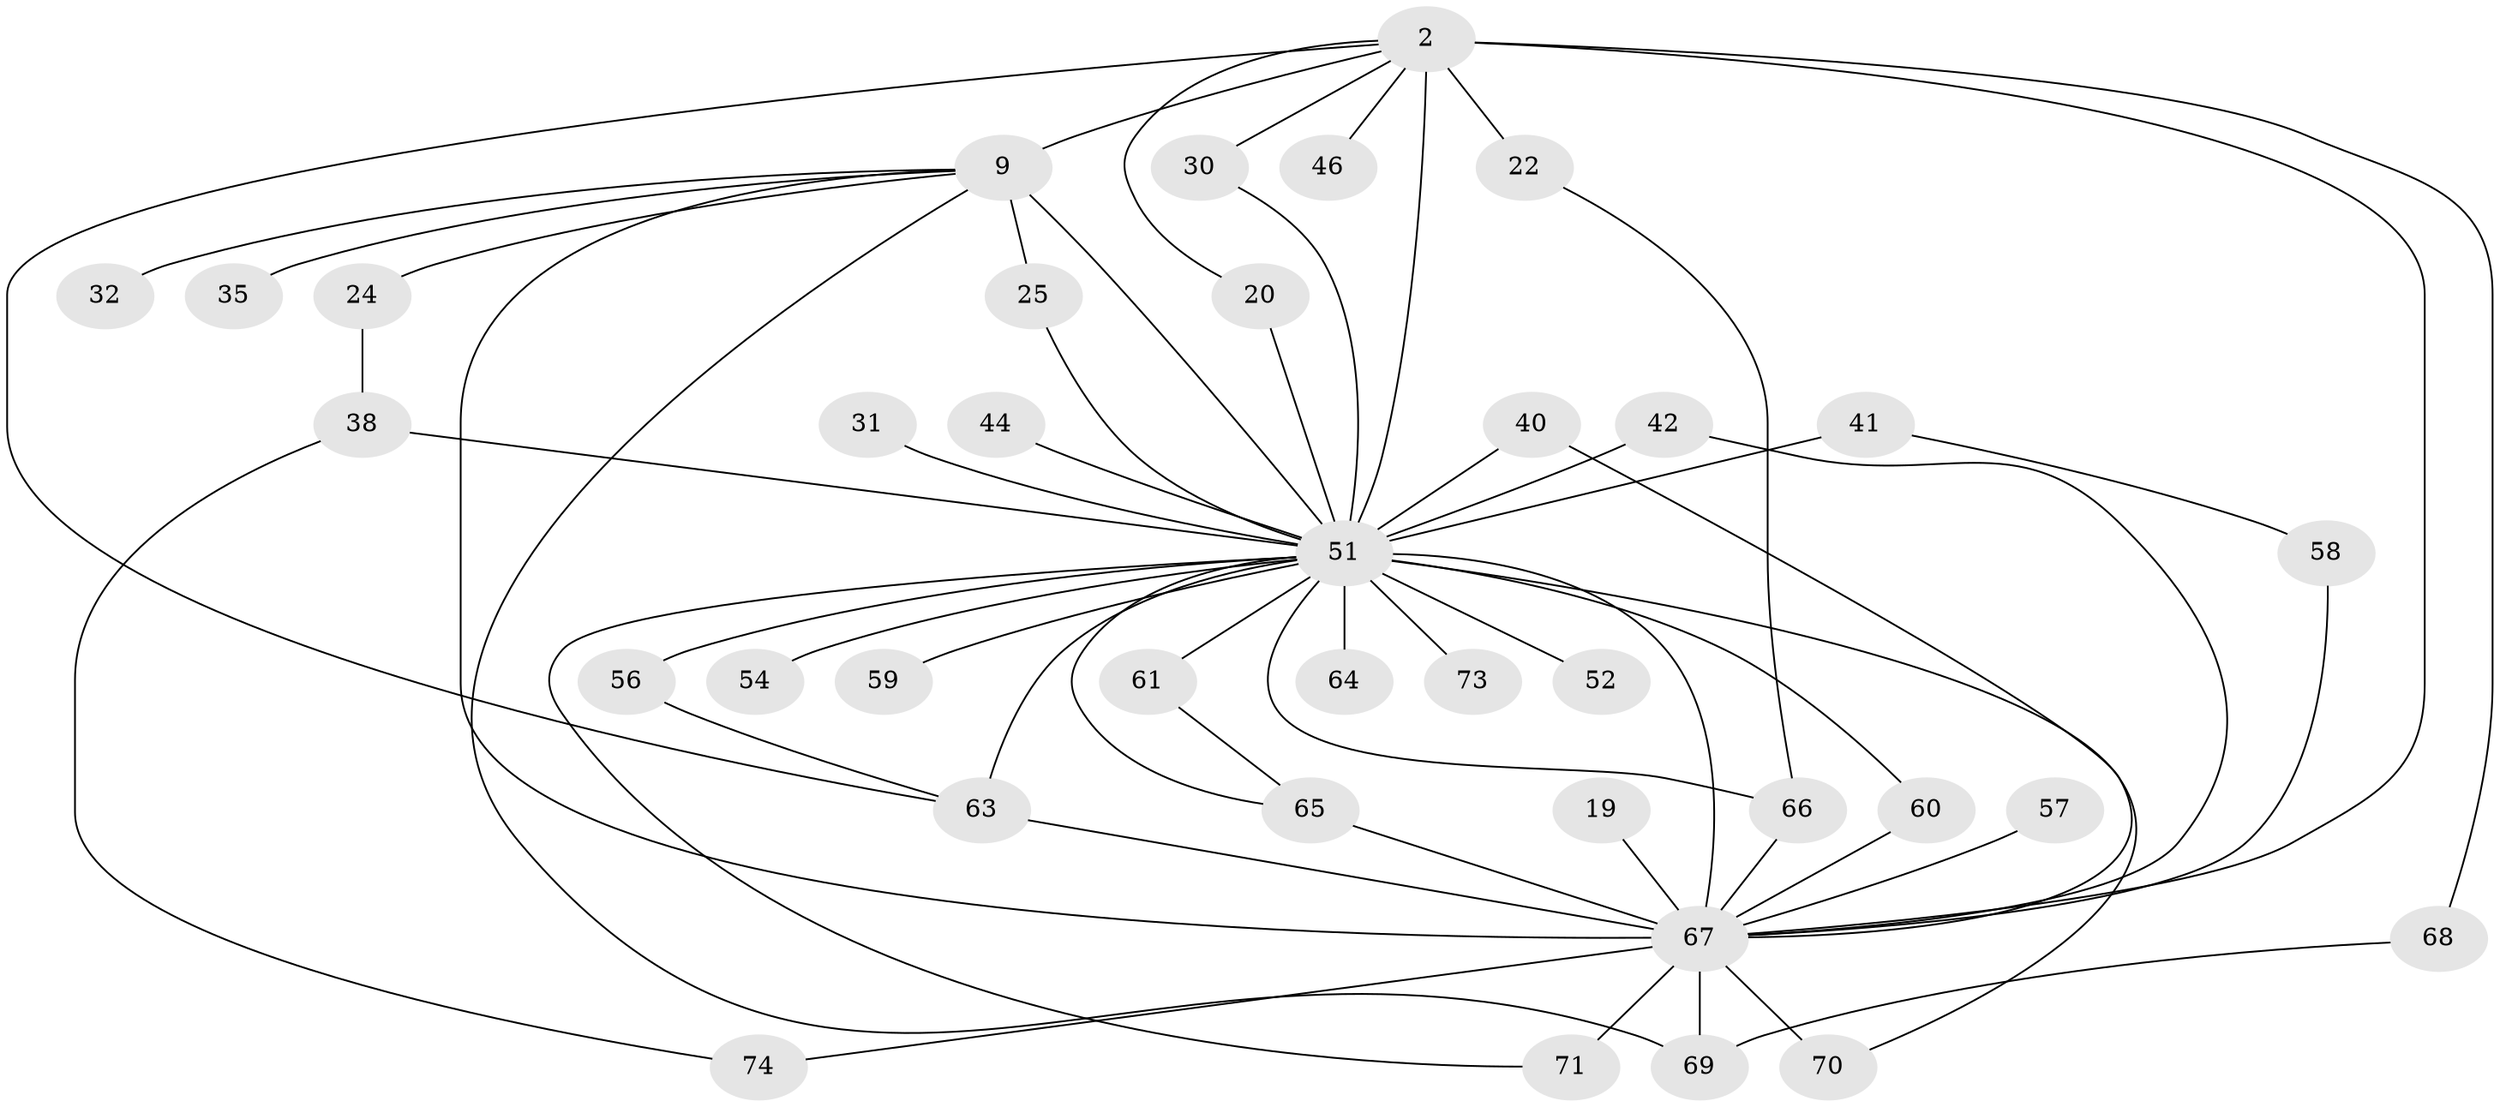 // original degree distribution, {13: 0.013513513513513514, 15: 0.02702702702702703, 27: 0.013513513513513514, 20: 0.013513513513513514, 26: 0.013513513513513514, 16: 0.02702702702702703, 10: 0.013513513513513514, 22: 0.013513513513513514, 3: 0.1891891891891892, 5: 0.05405405405405406, 4: 0.08108108108108109, 2: 0.5405405405405406}
// Generated by graph-tools (version 1.1) at 2025/44/03/09/25 04:44:46]
// undirected, 37 vertices, 59 edges
graph export_dot {
graph [start="1"]
  node [color=gray90,style=filled];
  2 [super="+1"];
  9 [super="+8"];
  19;
  20;
  22 [super="+18"];
  24;
  25;
  30;
  31;
  32;
  35;
  38 [super="+34"];
  40;
  41 [super="+11"];
  42;
  44;
  46;
  51 [super="+48+7+10"];
  52;
  54;
  56 [super="+53+26+17"];
  57;
  58;
  59;
  60 [super="+12"];
  61;
  63 [super="+14+23+49"];
  64 [super="+16"];
  65 [super="+21+55+43+45"];
  66 [super="+62"];
  67 [super="+5"];
  68;
  69 [super="+28"];
  70 [super="+47"];
  71 [super="+50"];
  73 [super="+33+36+72"];
  74;
  2 -- 9 [weight=4];
  2 -- 20;
  2 -- 22 [weight=3];
  2 -- 30;
  2 -- 46 [weight=2];
  2 -- 68;
  2 -- 63;
  2 -- 51 [weight=9];
  2 -- 67 [weight=4];
  9 -- 32 [weight=2];
  9 -- 35;
  9 -- 24;
  9 -- 25;
  9 -- 69;
  9 -- 51 [weight=8];
  9 -- 67 [weight=4];
  19 -- 67;
  20 -- 51;
  22 -- 66;
  24 -- 38;
  25 -- 51;
  30 -- 51;
  31 -- 51 [weight=2];
  38 -- 74;
  38 -- 51 [weight=5];
  40 -- 51;
  40 -- 67;
  41 -- 58;
  41 -- 51 [weight=3];
  42 -- 51;
  42 -- 67;
  44 -- 51 [weight=2];
  51 -- 70;
  51 -- 67 [weight=10];
  51 -- 54 [weight=2];
  51 -- 56 [weight=4];
  51 -- 64 [weight=3];
  51 -- 71;
  51 -- 73 [weight=4];
  51 -- 52 [weight=2];
  51 -- 59 [weight=2];
  51 -- 60;
  51 -- 61;
  51 -- 63 [weight=2];
  51 -- 65 [weight=3];
  51 -- 66;
  56 -- 63;
  57 -- 67 [weight=2];
  58 -- 67;
  60 -- 67;
  61 -- 65;
  63 -- 67 [weight=3];
  65 -- 67 [weight=4];
  66 -- 67 [weight=2];
  67 -- 69 [weight=2];
  67 -- 70 [weight=2];
  67 -- 71 [weight=2];
  67 -- 74;
  68 -- 69;
}

